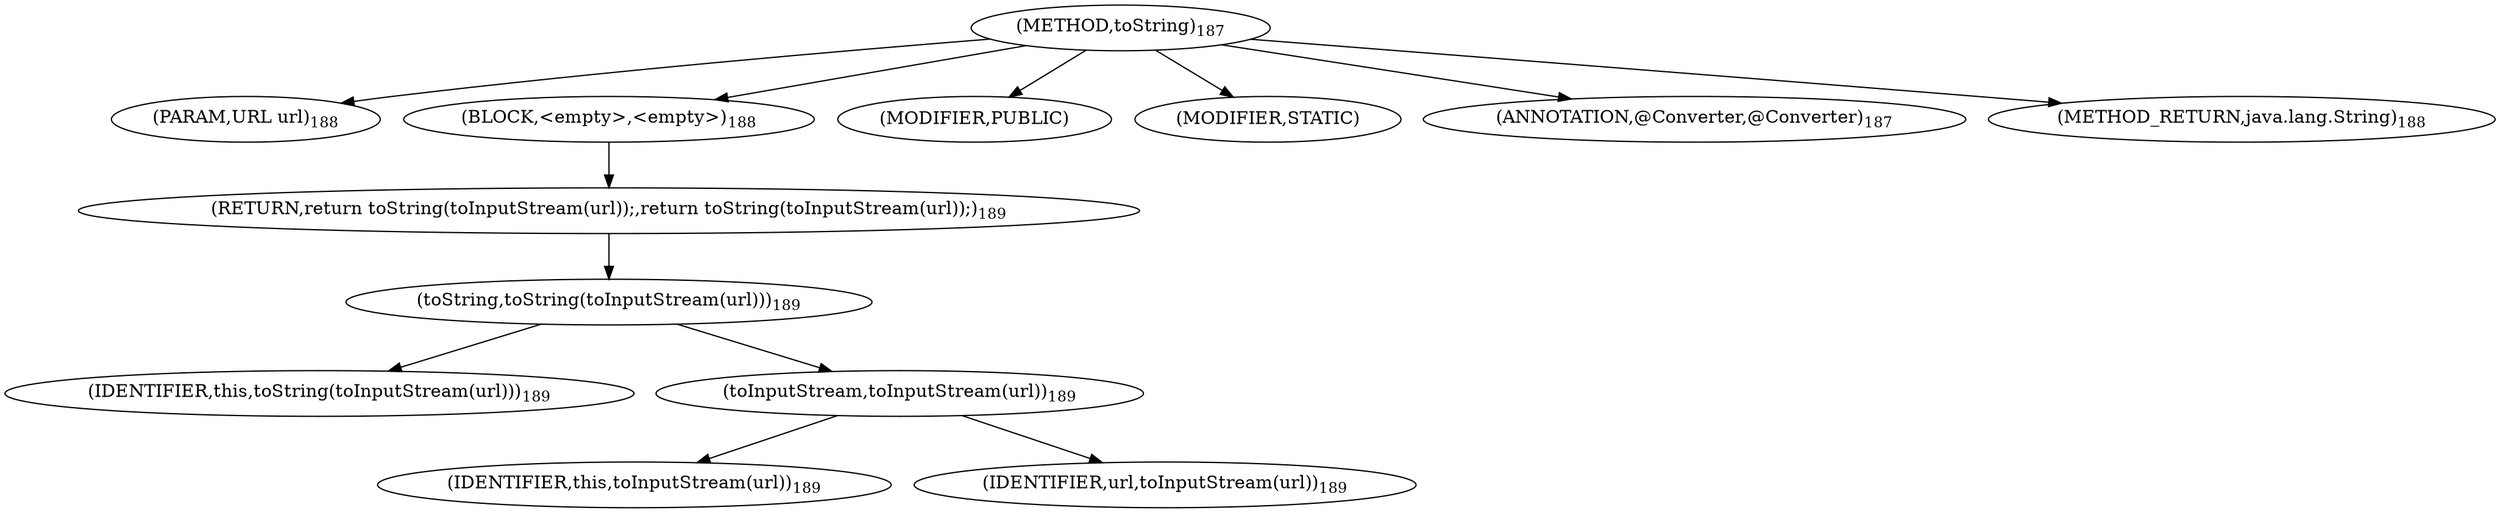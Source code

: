 digraph "toString" {  
"431" [label = <(METHOD,toString)<SUB>187</SUB>> ]
"432" [label = <(PARAM,URL url)<SUB>188</SUB>> ]
"433" [label = <(BLOCK,&lt;empty&gt;,&lt;empty&gt;)<SUB>188</SUB>> ]
"434" [label = <(RETURN,return toString(toInputStream(url));,return toString(toInputStream(url));)<SUB>189</SUB>> ]
"435" [label = <(toString,toString(toInputStream(url)))<SUB>189</SUB>> ]
"436" [label = <(IDENTIFIER,this,toString(toInputStream(url)))<SUB>189</SUB>> ]
"437" [label = <(toInputStream,toInputStream(url))<SUB>189</SUB>> ]
"438" [label = <(IDENTIFIER,this,toInputStream(url))<SUB>189</SUB>> ]
"439" [label = <(IDENTIFIER,url,toInputStream(url))<SUB>189</SUB>> ]
"440" [label = <(MODIFIER,PUBLIC)> ]
"441" [label = <(MODIFIER,STATIC)> ]
"442" [label = <(ANNOTATION,@Converter,@Converter)<SUB>187</SUB>> ]
"443" [label = <(METHOD_RETURN,java.lang.String)<SUB>188</SUB>> ]
  "431" -> "432" 
  "431" -> "433" 
  "431" -> "440" 
  "431" -> "441" 
  "431" -> "442" 
  "431" -> "443" 
  "433" -> "434" 
  "434" -> "435" 
  "435" -> "436" 
  "435" -> "437" 
  "437" -> "438" 
  "437" -> "439" 
}
